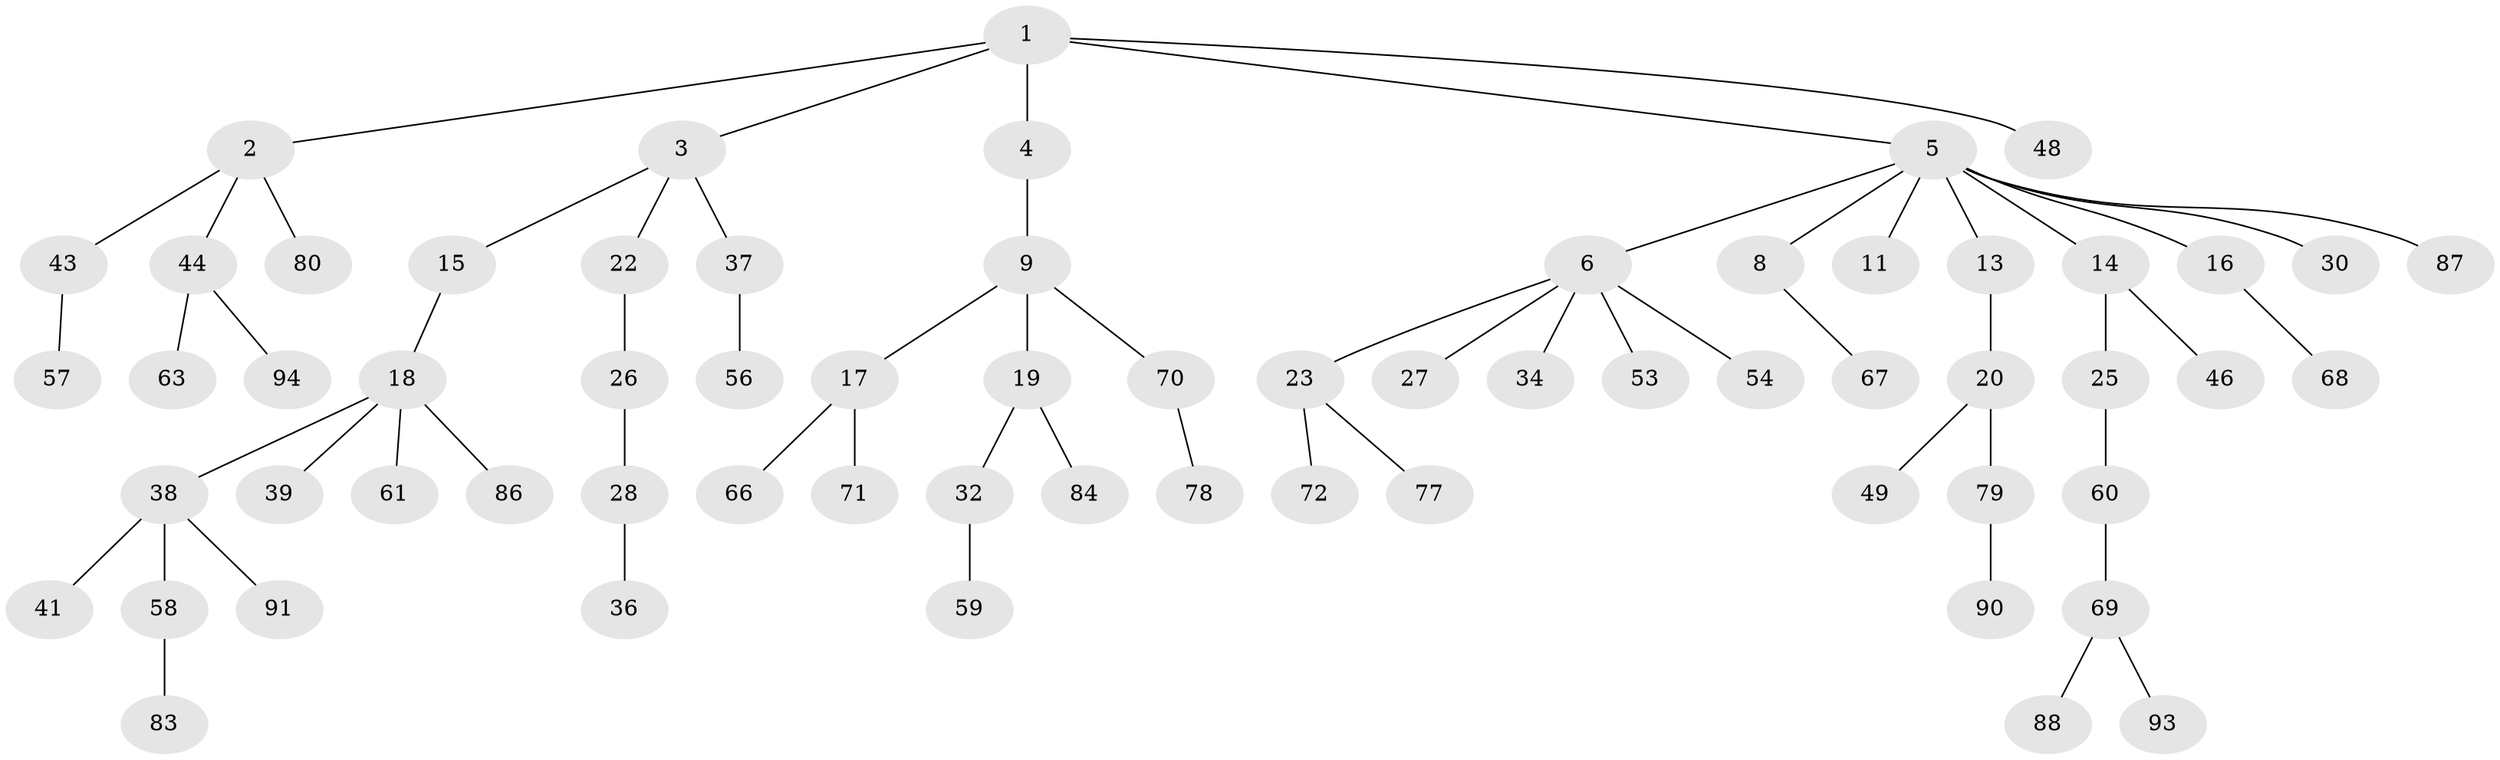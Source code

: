 // original degree distribution, {6: 0.02127659574468085, 5: 0.031914893617021274, 3: 0.1702127659574468, 8: 0.010638297872340425, 2: 0.1702127659574468, 4: 0.05319148936170213, 1: 0.5425531914893617}
// Generated by graph-tools (version 1.1) at 2025/42/03/06/25 10:42:03]
// undirected, 65 vertices, 64 edges
graph export_dot {
graph [start="1"]
  node [color=gray90,style=filled];
  1 [super="+29"];
  2 [super="+42"];
  3 [super="+40"];
  4 [super="+82"];
  5 [super="+7"];
  6 [super="+10"];
  8 [super="+21"];
  9 [super="+12"];
  11 [super="+65"];
  13;
  14 [super="+55"];
  15;
  16;
  17 [super="+64"];
  18 [super="+24"];
  19 [super="+35"];
  20 [super="+74"];
  22 [super="+31"];
  23 [super="+89"];
  25 [super="+52"];
  26;
  27 [super="+85"];
  28 [super="+33"];
  30;
  32 [super="+73"];
  34;
  36;
  37;
  38 [super="+45"];
  39;
  41;
  43 [super="+62"];
  44 [super="+50"];
  46 [super="+47"];
  48 [super="+51"];
  49;
  53;
  54;
  56 [super="+76"];
  57;
  58;
  59;
  60 [super="+75"];
  61;
  63;
  66;
  67;
  68;
  69 [super="+81"];
  70;
  71;
  72;
  77;
  78;
  79 [super="+92"];
  80;
  83;
  84;
  86;
  87;
  88;
  90;
  91;
  93;
  94;
  1 -- 2;
  1 -- 3;
  1 -- 4;
  1 -- 5;
  1 -- 48;
  2 -- 43;
  2 -- 44;
  2 -- 80;
  3 -- 15;
  3 -- 22;
  3 -- 37;
  4 -- 9;
  5 -- 6;
  5 -- 8;
  5 -- 11;
  5 -- 13;
  5 -- 14;
  5 -- 16;
  5 -- 30;
  5 -- 87;
  6 -- 23;
  6 -- 34;
  6 -- 53;
  6 -- 54;
  6 -- 27;
  8 -- 67;
  9 -- 19;
  9 -- 17;
  9 -- 70;
  13 -- 20;
  14 -- 25;
  14 -- 46;
  15 -- 18;
  16 -- 68;
  17 -- 66;
  17 -- 71;
  18 -- 38;
  18 -- 61;
  18 -- 86;
  18 -- 39;
  19 -- 32;
  19 -- 84;
  20 -- 49;
  20 -- 79;
  22 -- 26;
  23 -- 72;
  23 -- 77;
  25 -- 60;
  26 -- 28;
  28 -- 36;
  32 -- 59;
  37 -- 56;
  38 -- 41;
  38 -- 58;
  38 -- 91;
  43 -- 57;
  44 -- 63;
  44 -- 94;
  58 -- 83;
  60 -- 69;
  69 -- 88;
  69 -- 93;
  70 -- 78;
  79 -- 90;
}

